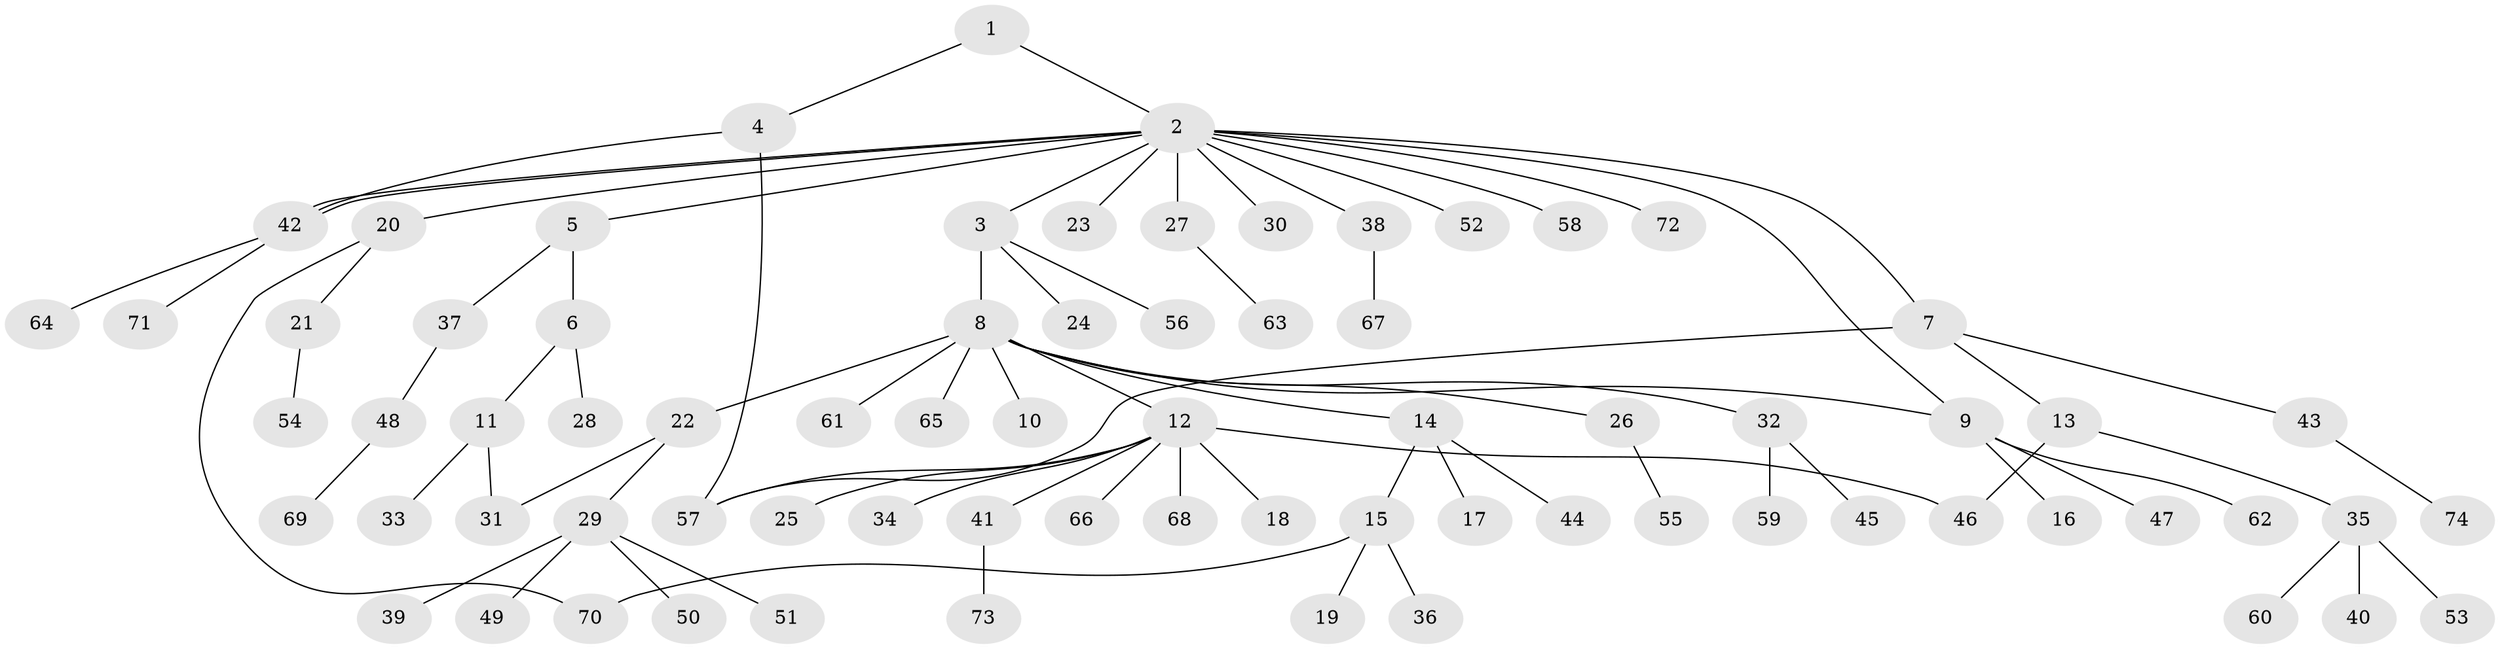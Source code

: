 // coarse degree distribution, {11: 0.034482758620689655, 1: 0.8620689655172413, 5: 0.06896551724137931, 12: 0.034482758620689655}
// Generated by graph-tools (version 1.1) at 2025/50/03/04/25 21:50:38]
// undirected, 74 vertices, 81 edges
graph export_dot {
graph [start="1"]
  node [color=gray90,style=filled];
  1;
  2;
  3;
  4;
  5;
  6;
  7;
  8;
  9;
  10;
  11;
  12;
  13;
  14;
  15;
  16;
  17;
  18;
  19;
  20;
  21;
  22;
  23;
  24;
  25;
  26;
  27;
  28;
  29;
  30;
  31;
  32;
  33;
  34;
  35;
  36;
  37;
  38;
  39;
  40;
  41;
  42;
  43;
  44;
  45;
  46;
  47;
  48;
  49;
  50;
  51;
  52;
  53;
  54;
  55;
  56;
  57;
  58;
  59;
  60;
  61;
  62;
  63;
  64;
  65;
  66;
  67;
  68;
  69;
  70;
  71;
  72;
  73;
  74;
  1 -- 2;
  1 -- 4;
  2 -- 3;
  2 -- 5;
  2 -- 7;
  2 -- 9;
  2 -- 20;
  2 -- 23;
  2 -- 27;
  2 -- 30;
  2 -- 38;
  2 -- 42;
  2 -- 42;
  2 -- 52;
  2 -- 58;
  2 -- 72;
  3 -- 8;
  3 -- 24;
  3 -- 56;
  4 -- 42;
  4 -- 57;
  5 -- 6;
  5 -- 37;
  6 -- 11;
  6 -- 28;
  7 -- 13;
  7 -- 43;
  7 -- 57;
  8 -- 9;
  8 -- 10;
  8 -- 12;
  8 -- 14;
  8 -- 22;
  8 -- 26;
  8 -- 32;
  8 -- 61;
  8 -- 65;
  9 -- 16;
  9 -- 47;
  9 -- 62;
  11 -- 31;
  11 -- 33;
  12 -- 18;
  12 -- 25;
  12 -- 34;
  12 -- 41;
  12 -- 46;
  12 -- 57;
  12 -- 66;
  12 -- 68;
  13 -- 35;
  13 -- 46;
  14 -- 15;
  14 -- 17;
  14 -- 44;
  15 -- 19;
  15 -- 36;
  15 -- 70;
  20 -- 21;
  20 -- 70;
  21 -- 54;
  22 -- 29;
  22 -- 31;
  26 -- 55;
  27 -- 63;
  29 -- 39;
  29 -- 49;
  29 -- 50;
  29 -- 51;
  32 -- 45;
  32 -- 59;
  35 -- 40;
  35 -- 53;
  35 -- 60;
  37 -- 48;
  38 -- 67;
  41 -- 73;
  42 -- 64;
  42 -- 71;
  43 -- 74;
  48 -- 69;
}
